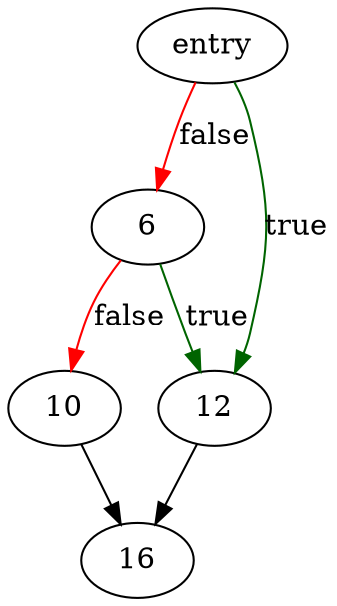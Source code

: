 digraph "rpl_calloc" {
	// Node definitions.
	2 [label=entry];
	6;
	10;
	12;
	16;

	// Edge definitions.
	2 -> 6 [
		color=red
		label=false
	];
	2 -> 12 [
		color=darkgreen
		label=true
	];
	6 -> 10 [
		color=red
		label=false
	];
	6 -> 12 [
		color=darkgreen
		label=true
	];
	10 -> 16;
	12 -> 16;
}